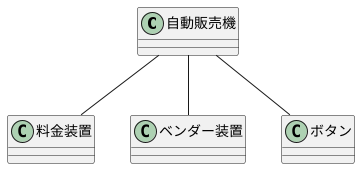 @startuml
class  自動販売機 {
}
class  料金装置 {
}
class  ベンダー装置 {
}
class  ボタン {
}


自動販売機 -- 料金装置
自動販売機 -- ベンダー装置
自動販売機 -- ボタン